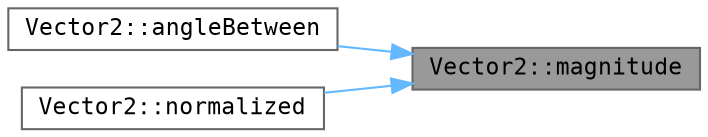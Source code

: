 digraph "Vector2::magnitude"
{
 // LATEX_PDF_SIZE
  bgcolor="transparent";
  edge [fontname=Consolas,fontsize=11,labelfontname=Helvetica,labelfontsize=10];
  node [fontname=Consolas,fontsize=11,shape=box,height=0.2,width=0.4];
  rankdir="RL";
  Node1 [id="Node000001",label="Vector2::magnitude",height=0.2,width=0.4,color="gray40", fillcolor="grey60", style="filled", fontcolor="black",tooltip="ベクトルの大きさ（長さ）を計算します。"];
  Node1 -> Node2 [id="edge1_Node000001_Node000002",dir="back",color="steelblue1",style="solid",tooltip=" "];
  Node2 [id="Node000002",label="Vector2::angleBetween",height=0.2,width=0.4,color="grey40", fillcolor="white", style="filled",URL="$struct_vector2.html#a6fce61eb668fa5d6f2747106855482e5",tooltip="2つのベクトルの間の角度を計算します"];
  Node1 -> Node3 [id="edge2_Node000001_Node000003",dir="back",color="steelblue1",style="solid",tooltip=" "];
  Node3 [id="Node000003",label="Vector2::normalized",height=0.2,width=0.4,color="grey40", fillcolor="white", style="filled",URL="$struct_vector2.html#a1e0be0f2d578e8b5d0b8f95a9f8b6626",tooltip="ベクトルを正規化します"];
}
